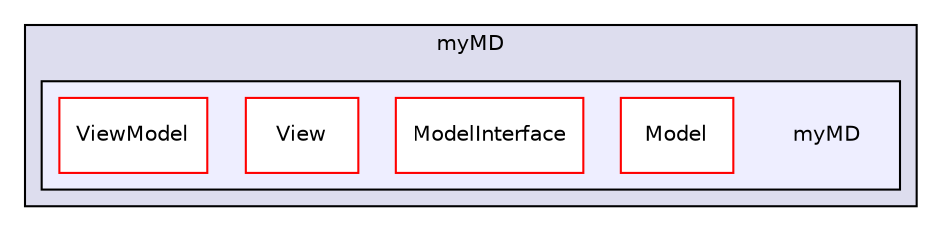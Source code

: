 digraph G {
  compound=true
  node [ fontsize=10, fontname="Helvetica"];
  edge [ labelfontsize=9, labelfontname="Helvetica"];
  subgraph clusterdir_D_3A_2FStudium_2FWS17_2D18_2FPSE_2FImplementierung_2FmyMD_2F {
    graph [ bgcolor="#ddddee", pencolor="black", label="myMD" fontname="Helvetica", fontsize=10, URL="dir_D_3A_2FStudium_2FWS17_2D18_2FPSE_2FImplementierung_2FmyMD_2F.html"]
  subgraph clusterdir_D_3A_2FStudium_2FWS17_2D18_2FPSE_2FImplementierung_2FmyMD_2FmyMD_2F {
    graph [ bgcolor="#eeeeff", pencolor="black", label="" URL="dir_D_3A_2FStudium_2FWS17_2D18_2FPSE_2FImplementierung_2FmyMD_2FmyMD_2F.html"];
    dir_D_3A_2FStudium_2FWS17_2D18_2FPSE_2FImplementierung_2FmyMD_2FmyMD_2F [shape=plaintext label="myMD"];
    dir_D_3A_2FStudium_2FWS17_2D18_2FPSE_2FImplementierung_2FmyMD_2FmyMD_2FModel_2F [shape=box label="Model" color="red" fillcolor="white" style="filled" URL="dir_D_3A_2FStudium_2FWS17_2D18_2FPSE_2FImplementierung_2FmyMD_2FmyMD_2FModel_2F.html"];
    dir_D_3A_2FStudium_2FWS17_2D18_2FPSE_2FImplementierung_2FmyMD_2FmyMD_2FModelInterface_2F [shape=box label="ModelInterface" color="red" fillcolor="white" style="filled" URL="dir_D_3A_2FStudium_2FWS17_2D18_2FPSE_2FImplementierung_2FmyMD_2FmyMD_2FModelInterface_2F.html"];
    dir_D_3A_2FStudium_2FWS17_2D18_2FPSE_2FImplementierung_2FmyMD_2FmyMD_2FView_2F [shape=box label="View" color="red" fillcolor="white" style="filled" URL="dir_D_3A_2FStudium_2FWS17_2D18_2FPSE_2FImplementierung_2FmyMD_2FmyMD_2FView_2F.html"];
    dir_D_3A_2FStudium_2FWS17_2D18_2FPSE_2FImplementierung_2FmyMD_2FmyMD_2FViewModel_2F [shape=box label="ViewModel" color="red" fillcolor="white" style="filled" URL="dir_D_3A_2FStudium_2FWS17_2D18_2FPSE_2FImplementierung_2FmyMD_2FmyMD_2FViewModel_2F.html"];
  }
  }
}

